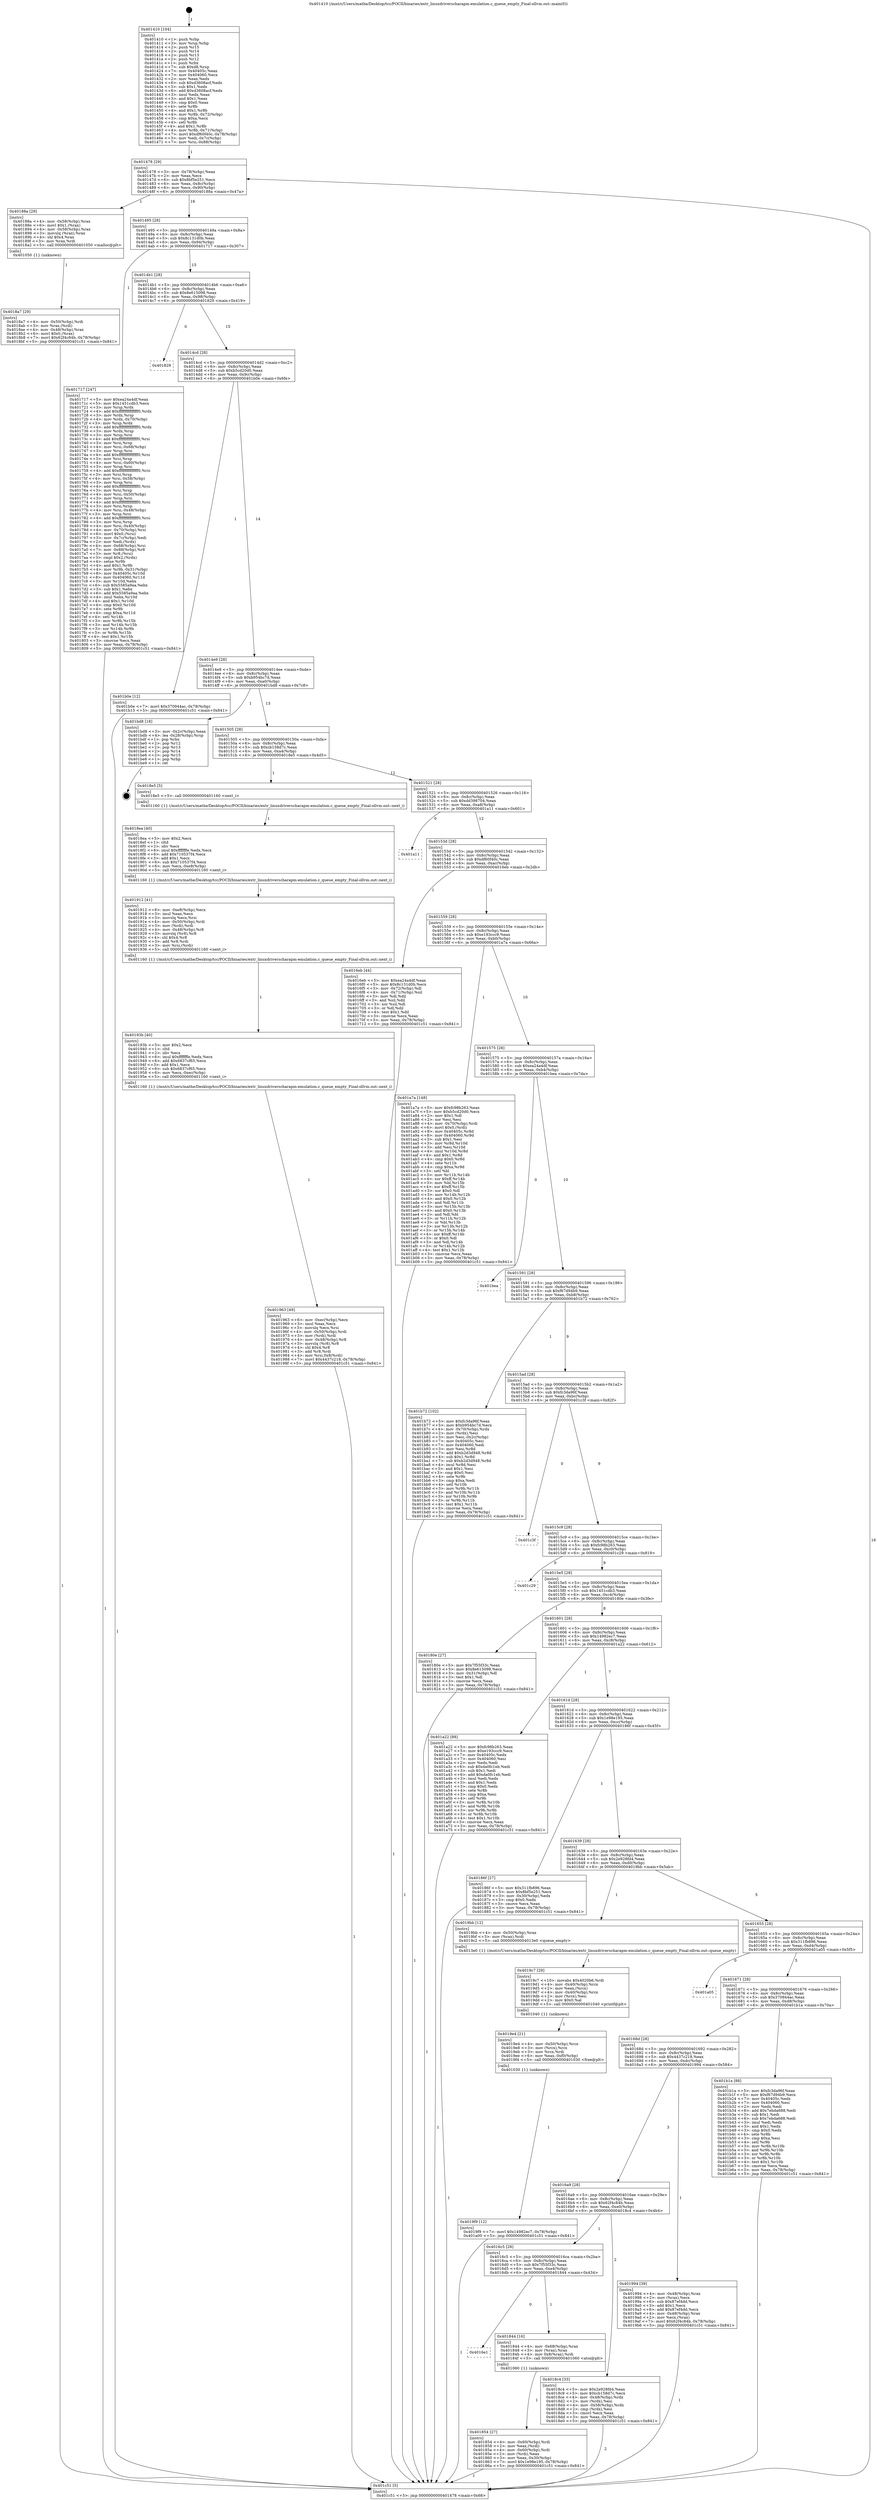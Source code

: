 digraph "0x401410" {
  label = "0x401410 (/mnt/c/Users/mathe/Desktop/tcc/POCII/binaries/extr_linuxdriverscharapm-emulation.c_queue_empty_Final-ollvm.out::main(0))"
  labelloc = "t"
  node[shape=record]

  Entry [label="",width=0.3,height=0.3,shape=circle,fillcolor=black,style=filled]
  "0x401478" [label="{
     0x401478 [29]\l
     | [instrs]\l
     &nbsp;&nbsp;0x401478 \<+3\>: mov -0x78(%rbp),%eax\l
     &nbsp;&nbsp;0x40147b \<+2\>: mov %eax,%ecx\l
     &nbsp;&nbsp;0x40147d \<+6\>: sub $0x8bf5e251,%ecx\l
     &nbsp;&nbsp;0x401483 \<+6\>: mov %eax,-0x8c(%rbp)\l
     &nbsp;&nbsp;0x401489 \<+6\>: mov %ecx,-0x90(%rbp)\l
     &nbsp;&nbsp;0x40148f \<+6\>: je 000000000040188a \<main+0x47a\>\l
  }"]
  "0x40188a" [label="{
     0x40188a [29]\l
     | [instrs]\l
     &nbsp;&nbsp;0x40188a \<+4\>: mov -0x58(%rbp),%rax\l
     &nbsp;&nbsp;0x40188e \<+6\>: movl $0x1,(%rax)\l
     &nbsp;&nbsp;0x401894 \<+4\>: mov -0x58(%rbp),%rax\l
     &nbsp;&nbsp;0x401898 \<+3\>: movslq (%rax),%rax\l
     &nbsp;&nbsp;0x40189b \<+4\>: shl $0x4,%rax\l
     &nbsp;&nbsp;0x40189f \<+3\>: mov %rax,%rdi\l
     &nbsp;&nbsp;0x4018a2 \<+5\>: call 0000000000401050 \<malloc@plt\>\l
     | [calls]\l
     &nbsp;&nbsp;0x401050 \{1\} (unknown)\l
  }"]
  "0x401495" [label="{
     0x401495 [28]\l
     | [instrs]\l
     &nbsp;&nbsp;0x401495 \<+5\>: jmp 000000000040149a \<main+0x8a\>\l
     &nbsp;&nbsp;0x40149a \<+6\>: mov -0x8c(%rbp),%eax\l
     &nbsp;&nbsp;0x4014a0 \<+5\>: sub $0x8c131d0b,%eax\l
     &nbsp;&nbsp;0x4014a5 \<+6\>: mov %eax,-0x94(%rbp)\l
     &nbsp;&nbsp;0x4014ab \<+6\>: je 0000000000401717 \<main+0x307\>\l
  }"]
  Exit [label="",width=0.3,height=0.3,shape=circle,fillcolor=black,style=filled,peripheries=2]
  "0x401717" [label="{
     0x401717 [247]\l
     | [instrs]\l
     &nbsp;&nbsp;0x401717 \<+5\>: mov $0xea24a4df,%eax\l
     &nbsp;&nbsp;0x40171c \<+5\>: mov $0x1451cdb3,%ecx\l
     &nbsp;&nbsp;0x401721 \<+3\>: mov %rsp,%rdx\l
     &nbsp;&nbsp;0x401724 \<+4\>: add $0xfffffffffffffff0,%rdx\l
     &nbsp;&nbsp;0x401728 \<+3\>: mov %rdx,%rsp\l
     &nbsp;&nbsp;0x40172b \<+4\>: mov %rdx,-0x70(%rbp)\l
     &nbsp;&nbsp;0x40172f \<+3\>: mov %rsp,%rdx\l
     &nbsp;&nbsp;0x401732 \<+4\>: add $0xfffffffffffffff0,%rdx\l
     &nbsp;&nbsp;0x401736 \<+3\>: mov %rdx,%rsp\l
     &nbsp;&nbsp;0x401739 \<+3\>: mov %rsp,%rsi\l
     &nbsp;&nbsp;0x40173c \<+4\>: add $0xfffffffffffffff0,%rsi\l
     &nbsp;&nbsp;0x401740 \<+3\>: mov %rsi,%rsp\l
     &nbsp;&nbsp;0x401743 \<+4\>: mov %rsi,-0x68(%rbp)\l
     &nbsp;&nbsp;0x401747 \<+3\>: mov %rsp,%rsi\l
     &nbsp;&nbsp;0x40174a \<+4\>: add $0xfffffffffffffff0,%rsi\l
     &nbsp;&nbsp;0x40174e \<+3\>: mov %rsi,%rsp\l
     &nbsp;&nbsp;0x401751 \<+4\>: mov %rsi,-0x60(%rbp)\l
     &nbsp;&nbsp;0x401755 \<+3\>: mov %rsp,%rsi\l
     &nbsp;&nbsp;0x401758 \<+4\>: add $0xfffffffffffffff0,%rsi\l
     &nbsp;&nbsp;0x40175c \<+3\>: mov %rsi,%rsp\l
     &nbsp;&nbsp;0x40175f \<+4\>: mov %rsi,-0x58(%rbp)\l
     &nbsp;&nbsp;0x401763 \<+3\>: mov %rsp,%rsi\l
     &nbsp;&nbsp;0x401766 \<+4\>: add $0xfffffffffffffff0,%rsi\l
     &nbsp;&nbsp;0x40176a \<+3\>: mov %rsi,%rsp\l
     &nbsp;&nbsp;0x40176d \<+4\>: mov %rsi,-0x50(%rbp)\l
     &nbsp;&nbsp;0x401771 \<+3\>: mov %rsp,%rsi\l
     &nbsp;&nbsp;0x401774 \<+4\>: add $0xfffffffffffffff0,%rsi\l
     &nbsp;&nbsp;0x401778 \<+3\>: mov %rsi,%rsp\l
     &nbsp;&nbsp;0x40177b \<+4\>: mov %rsi,-0x48(%rbp)\l
     &nbsp;&nbsp;0x40177f \<+3\>: mov %rsp,%rsi\l
     &nbsp;&nbsp;0x401782 \<+4\>: add $0xfffffffffffffff0,%rsi\l
     &nbsp;&nbsp;0x401786 \<+3\>: mov %rsi,%rsp\l
     &nbsp;&nbsp;0x401789 \<+4\>: mov %rsi,-0x40(%rbp)\l
     &nbsp;&nbsp;0x40178d \<+4\>: mov -0x70(%rbp),%rsi\l
     &nbsp;&nbsp;0x401791 \<+6\>: movl $0x0,(%rsi)\l
     &nbsp;&nbsp;0x401797 \<+3\>: mov -0x7c(%rbp),%edi\l
     &nbsp;&nbsp;0x40179a \<+2\>: mov %edi,(%rdx)\l
     &nbsp;&nbsp;0x40179c \<+4\>: mov -0x68(%rbp),%rsi\l
     &nbsp;&nbsp;0x4017a0 \<+7\>: mov -0x88(%rbp),%r8\l
     &nbsp;&nbsp;0x4017a7 \<+3\>: mov %r8,(%rsi)\l
     &nbsp;&nbsp;0x4017aa \<+3\>: cmpl $0x2,(%rdx)\l
     &nbsp;&nbsp;0x4017ad \<+4\>: setne %r9b\l
     &nbsp;&nbsp;0x4017b1 \<+4\>: and $0x1,%r9b\l
     &nbsp;&nbsp;0x4017b5 \<+4\>: mov %r9b,-0x31(%rbp)\l
     &nbsp;&nbsp;0x4017b9 \<+8\>: mov 0x40405c,%r10d\l
     &nbsp;&nbsp;0x4017c1 \<+8\>: mov 0x404060,%r11d\l
     &nbsp;&nbsp;0x4017c9 \<+3\>: mov %r10d,%ebx\l
     &nbsp;&nbsp;0x4017cc \<+6\>: sub $0x5585a9aa,%ebx\l
     &nbsp;&nbsp;0x4017d2 \<+3\>: sub $0x1,%ebx\l
     &nbsp;&nbsp;0x4017d5 \<+6\>: add $0x5585a9aa,%ebx\l
     &nbsp;&nbsp;0x4017db \<+4\>: imul %ebx,%r10d\l
     &nbsp;&nbsp;0x4017df \<+4\>: and $0x1,%r10d\l
     &nbsp;&nbsp;0x4017e3 \<+4\>: cmp $0x0,%r10d\l
     &nbsp;&nbsp;0x4017e7 \<+4\>: sete %r9b\l
     &nbsp;&nbsp;0x4017eb \<+4\>: cmp $0xa,%r11d\l
     &nbsp;&nbsp;0x4017ef \<+4\>: setl %r14b\l
     &nbsp;&nbsp;0x4017f3 \<+3\>: mov %r9b,%r15b\l
     &nbsp;&nbsp;0x4017f6 \<+3\>: and %r14b,%r15b\l
     &nbsp;&nbsp;0x4017f9 \<+3\>: xor %r14b,%r9b\l
     &nbsp;&nbsp;0x4017fc \<+3\>: or %r9b,%r15b\l
     &nbsp;&nbsp;0x4017ff \<+4\>: test $0x1,%r15b\l
     &nbsp;&nbsp;0x401803 \<+3\>: cmovne %ecx,%eax\l
     &nbsp;&nbsp;0x401806 \<+3\>: mov %eax,-0x78(%rbp)\l
     &nbsp;&nbsp;0x401809 \<+5\>: jmp 0000000000401c51 \<main+0x841\>\l
  }"]
  "0x4014b1" [label="{
     0x4014b1 [28]\l
     | [instrs]\l
     &nbsp;&nbsp;0x4014b1 \<+5\>: jmp 00000000004014b6 \<main+0xa6\>\l
     &nbsp;&nbsp;0x4014b6 \<+6\>: mov -0x8c(%rbp),%eax\l
     &nbsp;&nbsp;0x4014bc \<+5\>: sub $0x8e615098,%eax\l
     &nbsp;&nbsp;0x4014c1 \<+6\>: mov %eax,-0x98(%rbp)\l
     &nbsp;&nbsp;0x4014c7 \<+6\>: je 0000000000401829 \<main+0x419\>\l
  }"]
  "0x4019f9" [label="{
     0x4019f9 [12]\l
     | [instrs]\l
     &nbsp;&nbsp;0x4019f9 \<+7\>: movl $0x14982ec7,-0x78(%rbp)\l
     &nbsp;&nbsp;0x401a00 \<+5\>: jmp 0000000000401c51 \<main+0x841\>\l
  }"]
  "0x401829" [label="{
     0x401829\l
  }", style=dashed]
  "0x4014cd" [label="{
     0x4014cd [28]\l
     | [instrs]\l
     &nbsp;&nbsp;0x4014cd \<+5\>: jmp 00000000004014d2 \<main+0xc2\>\l
     &nbsp;&nbsp;0x4014d2 \<+6\>: mov -0x8c(%rbp),%eax\l
     &nbsp;&nbsp;0x4014d8 \<+5\>: sub $0xb5cd20d0,%eax\l
     &nbsp;&nbsp;0x4014dd \<+6\>: mov %eax,-0x9c(%rbp)\l
     &nbsp;&nbsp;0x4014e3 \<+6\>: je 0000000000401b0e \<main+0x6fe\>\l
  }"]
  "0x4019e4" [label="{
     0x4019e4 [21]\l
     | [instrs]\l
     &nbsp;&nbsp;0x4019e4 \<+4\>: mov -0x50(%rbp),%rcx\l
     &nbsp;&nbsp;0x4019e8 \<+3\>: mov (%rcx),%rcx\l
     &nbsp;&nbsp;0x4019eb \<+3\>: mov %rcx,%rdi\l
     &nbsp;&nbsp;0x4019ee \<+6\>: mov %eax,-0xf0(%rbp)\l
     &nbsp;&nbsp;0x4019f4 \<+5\>: call 0000000000401030 \<free@plt\>\l
     | [calls]\l
     &nbsp;&nbsp;0x401030 \{1\} (unknown)\l
  }"]
  "0x401b0e" [label="{
     0x401b0e [12]\l
     | [instrs]\l
     &nbsp;&nbsp;0x401b0e \<+7\>: movl $0x370944ac,-0x78(%rbp)\l
     &nbsp;&nbsp;0x401b15 \<+5\>: jmp 0000000000401c51 \<main+0x841\>\l
  }"]
  "0x4014e9" [label="{
     0x4014e9 [28]\l
     | [instrs]\l
     &nbsp;&nbsp;0x4014e9 \<+5\>: jmp 00000000004014ee \<main+0xde\>\l
     &nbsp;&nbsp;0x4014ee \<+6\>: mov -0x8c(%rbp),%eax\l
     &nbsp;&nbsp;0x4014f4 \<+5\>: sub $0xb954bc7d,%eax\l
     &nbsp;&nbsp;0x4014f9 \<+6\>: mov %eax,-0xa0(%rbp)\l
     &nbsp;&nbsp;0x4014ff \<+6\>: je 0000000000401bd8 \<main+0x7c8\>\l
  }"]
  "0x4019c7" [label="{
     0x4019c7 [29]\l
     | [instrs]\l
     &nbsp;&nbsp;0x4019c7 \<+10\>: movabs $0x4020b6,%rdi\l
     &nbsp;&nbsp;0x4019d1 \<+4\>: mov -0x40(%rbp),%rcx\l
     &nbsp;&nbsp;0x4019d5 \<+2\>: mov %eax,(%rcx)\l
     &nbsp;&nbsp;0x4019d7 \<+4\>: mov -0x40(%rbp),%rcx\l
     &nbsp;&nbsp;0x4019db \<+2\>: mov (%rcx),%esi\l
     &nbsp;&nbsp;0x4019dd \<+2\>: mov $0x0,%al\l
     &nbsp;&nbsp;0x4019df \<+5\>: call 0000000000401040 \<printf@plt\>\l
     | [calls]\l
     &nbsp;&nbsp;0x401040 \{1\} (unknown)\l
  }"]
  "0x401bd8" [label="{
     0x401bd8 [18]\l
     | [instrs]\l
     &nbsp;&nbsp;0x401bd8 \<+3\>: mov -0x2c(%rbp),%eax\l
     &nbsp;&nbsp;0x401bdb \<+4\>: lea -0x28(%rbp),%rsp\l
     &nbsp;&nbsp;0x401bdf \<+1\>: pop %rbx\l
     &nbsp;&nbsp;0x401be0 \<+2\>: pop %r12\l
     &nbsp;&nbsp;0x401be2 \<+2\>: pop %r13\l
     &nbsp;&nbsp;0x401be4 \<+2\>: pop %r14\l
     &nbsp;&nbsp;0x401be6 \<+2\>: pop %r15\l
     &nbsp;&nbsp;0x401be8 \<+1\>: pop %rbp\l
     &nbsp;&nbsp;0x401be9 \<+1\>: ret\l
  }"]
  "0x401505" [label="{
     0x401505 [28]\l
     | [instrs]\l
     &nbsp;&nbsp;0x401505 \<+5\>: jmp 000000000040150a \<main+0xfa\>\l
     &nbsp;&nbsp;0x40150a \<+6\>: mov -0x8c(%rbp),%eax\l
     &nbsp;&nbsp;0x401510 \<+5\>: sub $0xcb158d7c,%eax\l
     &nbsp;&nbsp;0x401515 \<+6\>: mov %eax,-0xa4(%rbp)\l
     &nbsp;&nbsp;0x40151b \<+6\>: je 00000000004018e5 \<main+0x4d5\>\l
  }"]
  "0x401963" [label="{
     0x401963 [49]\l
     | [instrs]\l
     &nbsp;&nbsp;0x401963 \<+6\>: mov -0xec(%rbp),%ecx\l
     &nbsp;&nbsp;0x401969 \<+3\>: imul %eax,%ecx\l
     &nbsp;&nbsp;0x40196c \<+3\>: movslq %ecx,%rsi\l
     &nbsp;&nbsp;0x40196f \<+4\>: mov -0x50(%rbp),%rdi\l
     &nbsp;&nbsp;0x401973 \<+3\>: mov (%rdi),%rdi\l
     &nbsp;&nbsp;0x401976 \<+4\>: mov -0x48(%rbp),%r8\l
     &nbsp;&nbsp;0x40197a \<+3\>: movslq (%r8),%r8\l
     &nbsp;&nbsp;0x40197d \<+4\>: shl $0x4,%r8\l
     &nbsp;&nbsp;0x401981 \<+3\>: add %r8,%rdi\l
     &nbsp;&nbsp;0x401984 \<+4\>: mov %rsi,0x8(%rdi)\l
     &nbsp;&nbsp;0x401988 \<+7\>: movl $0x4437c218,-0x78(%rbp)\l
     &nbsp;&nbsp;0x40198f \<+5\>: jmp 0000000000401c51 \<main+0x841\>\l
  }"]
  "0x4018e5" [label="{
     0x4018e5 [5]\l
     | [instrs]\l
     &nbsp;&nbsp;0x4018e5 \<+5\>: call 0000000000401160 \<next_i\>\l
     | [calls]\l
     &nbsp;&nbsp;0x401160 \{1\} (/mnt/c/Users/mathe/Desktop/tcc/POCII/binaries/extr_linuxdriverscharapm-emulation.c_queue_empty_Final-ollvm.out::next_i)\l
  }"]
  "0x401521" [label="{
     0x401521 [28]\l
     | [instrs]\l
     &nbsp;&nbsp;0x401521 \<+5\>: jmp 0000000000401526 \<main+0x116\>\l
     &nbsp;&nbsp;0x401526 \<+6\>: mov -0x8c(%rbp),%eax\l
     &nbsp;&nbsp;0x40152c \<+5\>: sub $0xdd398704,%eax\l
     &nbsp;&nbsp;0x401531 \<+6\>: mov %eax,-0xa8(%rbp)\l
     &nbsp;&nbsp;0x401537 \<+6\>: je 0000000000401a11 \<main+0x601\>\l
  }"]
  "0x40193b" [label="{
     0x40193b [40]\l
     | [instrs]\l
     &nbsp;&nbsp;0x40193b \<+5\>: mov $0x2,%ecx\l
     &nbsp;&nbsp;0x401940 \<+1\>: cltd\l
     &nbsp;&nbsp;0x401941 \<+2\>: idiv %ecx\l
     &nbsp;&nbsp;0x401943 \<+6\>: imul $0xfffffffe,%edx,%ecx\l
     &nbsp;&nbsp;0x401949 \<+6\>: add $0x6837cf65,%ecx\l
     &nbsp;&nbsp;0x40194f \<+3\>: add $0x1,%ecx\l
     &nbsp;&nbsp;0x401952 \<+6\>: sub $0x6837cf65,%ecx\l
     &nbsp;&nbsp;0x401958 \<+6\>: mov %ecx,-0xec(%rbp)\l
     &nbsp;&nbsp;0x40195e \<+5\>: call 0000000000401160 \<next_i\>\l
     | [calls]\l
     &nbsp;&nbsp;0x401160 \{1\} (/mnt/c/Users/mathe/Desktop/tcc/POCII/binaries/extr_linuxdriverscharapm-emulation.c_queue_empty_Final-ollvm.out::next_i)\l
  }"]
  "0x401a11" [label="{
     0x401a11\l
  }", style=dashed]
  "0x40153d" [label="{
     0x40153d [28]\l
     | [instrs]\l
     &nbsp;&nbsp;0x40153d \<+5\>: jmp 0000000000401542 \<main+0x132\>\l
     &nbsp;&nbsp;0x401542 \<+6\>: mov -0x8c(%rbp),%eax\l
     &nbsp;&nbsp;0x401548 \<+5\>: sub $0xdf60f40c,%eax\l
     &nbsp;&nbsp;0x40154d \<+6\>: mov %eax,-0xac(%rbp)\l
     &nbsp;&nbsp;0x401553 \<+6\>: je 00000000004016eb \<main+0x2db\>\l
  }"]
  "0x401912" [label="{
     0x401912 [41]\l
     | [instrs]\l
     &nbsp;&nbsp;0x401912 \<+6\>: mov -0xe8(%rbp),%ecx\l
     &nbsp;&nbsp;0x401918 \<+3\>: imul %eax,%ecx\l
     &nbsp;&nbsp;0x40191b \<+3\>: movslq %ecx,%rsi\l
     &nbsp;&nbsp;0x40191e \<+4\>: mov -0x50(%rbp),%rdi\l
     &nbsp;&nbsp;0x401922 \<+3\>: mov (%rdi),%rdi\l
     &nbsp;&nbsp;0x401925 \<+4\>: mov -0x48(%rbp),%r8\l
     &nbsp;&nbsp;0x401929 \<+3\>: movslq (%r8),%r8\l
     &nbsp;&nbsp;0x40192c \<+4\>: shl $0x4,%r8\l
     &nbsp;&nbsp;0x401930 \<+3\>: add %r8,%rdi\l
     &nbsp;&nbsp;0x401933 \<+3\>: mov %rsi,(%rdi)\l
     &nbsp;&nbsp;0x401936 \<+5\>: call 0000000000401160 \<next_i\>\l
     | [calls]\l
     &nbsp;&nbsp;0x401160 \{1\} (/mnt/c/Users/mathe/Desktop/tcc/POCII/binaries/extr_linuxdriverscharapm-emulation.c_queue_empty_Final-ollvm.out::next_i)\l
  }"]
  "0x4016eb" [label="{
     0x4016eb [44]\l
     | [instrs]\l
     &nbsp;&nbsp;0x4016eb \<+5\>: mov $0xea24a4df,%eax\l
     &nbsp;&nbsp;0x4016f0 \<+5\>: mov $0x8c131d0b,%ecx\l
     &nbsp;&nbsp;0x4016f5 \<+3\>: mov -0x72(%rbp),%dl\l
     &nbsp;&nbsp;0x4016f8 \<+4\>: mov -0x71(%rbp),%sil\l
     &nbsp;&nbsp;0x4016fc \<+3\>: mov %dl,%dil\l
     &nbsp;&nbsp;0x4016ff \<+3\>: and %sil,%dil\l
     &nbsp;&nbsp;0x401702 \<+3\>: xor %sil,%dl\l
     &nbsp;&nbsp;0x401705 \<+3\>: or %dl,%dil\l
     &nbsp;&nbsp;0x401708 \<+4\>: test $0x1,%dil\l
     &nbsp;&nbsp;0x40170c \<+3\>: cmovne %ecx,%eax\l
     &nbsp;&nbsp;0x40170f \<+3\>: mov %eax,-0x78(%rbp)\l
     &nbsp;&nbsp;0x401712 \<+5\>: jmp 0000000000401c51 \<main+0x841\>\l
  }"]
  "0x401559" [label="{
     0x401559 [28]\l
     | [instrs]\l
     &nbsp;&nbsp;0x401559 \<+5\>: jmp 000000000040155e \<main+0x14e\>\l
     &nbsp;&nbsp;0x40155e \<+6\>: mov -0x8c(%rbp),%eax\l
     &nbsp;&nbsp;0x401564 \<+5\>: sub $0xe193ccc9,%eax\l
     &nbsp;&nbsp;0x401569 \<+6\>: mov %eax,-0xb0(%rbp)\l
     &nbsp;&nbsp;0x40156f \<+6\>: je 0000000000401a7a \<main+0x66a\>\l
  }"]
  "0x401c51" [label="{
     0x401c51 [5]\l
     | [instrs]\l
     &nbsp;&nbsp;0x401c51 \<+5\>: jmp 0000000000401478 \<main+0x68\>\l
  }"]
  "0x401410" [label="{
     0x401410 [104]\l
     | [instrs]\l
     &nbsp;&nbsp;0x401410 \<+1\>: push %rbp\l
     &nbsp;&nbsp;0x401411 \<+3\>: mov %rsp,%rbp\l
     &nbsp;&nbsp;0x401414 \<+2\>: push %r15\l
     &nbsp;&nbsp;0x401416 \<+2\>: push %r14\l
     &nbsp;&nbsp;0x401418 \<+2\>: push %r13\l
     &nbsp;&nbsp;0x40141a \<+2\>: push %r12\l
     &nbsp;&nbsp;0x40141c \<+1\>: push %rbx\l
     &nbsp;&nbsp;0x40141d \<+7\>: sub $0xd8,%rsp\l
     &nbsp;&nbsp;0x401424 \<+7\>: mov 0x40405c,%eax\l
     &nbsp;&nbsp;0x40142b \<+7\>: mov 0x404060,%ecx\l
     &nbsp;&nbsp;0x401432 \<+2\>: mov %eax,%edx\l
     &nbsp;&nbsp;0x401434 \<+6\>: sub $0xd3608acf,%edx\l
     &nbsp;&nbsp;0x40143a \<+3\>: sub $0x1,%edx\l
     &nbsp;&nbsp;0x40143d \<+6\>: add $0xd3608acf,%edx\l
     &nbsp;&nbsp;0x401443 \<+3\>: imul %edx,%eax\l
     &nbsp;&nbsp;0x401446 \<+3\>: and $0x1,%eax\l
     &nbsp;&nbsp;0x401449 \<+3\>: cmp $0x0,%eax\l
     &nbsp;&nbsp;0x40144c \<+4\>: sete %r8b\l
     &nbsp;&nbsp;0x401450 \<+4\>: and $0x1,%r8b\l
     &nbsp;&nbsp;0x401454 \<+4\>: mov %r8b,-0x72(%rbp)\l
     &nbsp;&nbsp;0x401458 \<+3\>: cmp $0xa,%ecx\l
     &nbsp;&nbsp;0x40145b \<+4\>: setl %r8b\l
     &nbsp;&nbsp;0x40145f \<+4\>: and $0x1,%r8b\l
     &nbsp;&nbsp;0x401463 \<+4\>: mov %r8b,-0x71(%rbp)\l
     &nbsp;&nbsp;0x401467 \<+7\>: movl $0xdf60f40c,-0x78(%rbp)\l
     &nbsp;&nbsp;0x40146e \<+3\>: mov %edi,-0x7c(%rbp)\l
     &nbsp;&nbsp;0x401471 \<+7\>: mov %rsi,-0x88(%rbp)\l
  }"]
  "0x4018ea" [label="{
     0x4018ea [40]\l
     | [instrs]\l
     &nbsp;&nbsp;0x4018ea \<+5\>: mov $0x2,%ecx\l
     &nbsp;&nbsp;0x4018ef \<+1\>: cltd\l
     &nbsp;&nbsp;0x4018f0 \<+2\>: idiv %ecx\l
     &nbsp;&nbsp;0x4018f2 \<+6\>: imul $0xfffffffe,%edx,%ecx\l
     &nbsp;&nbsp;0x4018f8 \<+6\>: add $0x710537f4,%ecx\l
     &nbsp;&nbsp;0x4018fe \<+3\>: add $0x1,%ecx\l
     &nbsp;&nbsp;0x401901 \<+6\>: sub $0x710537f4,%ecx\l
     &nbsp;&nbsp;0x401907 \<+6\>: mov %ecx,-0xe8(%rbp)\l
     &nbsp;&nbsp;0x40190d \<+5\>: call 0000000000401160 \<next_i\>\l
     | [calls]\l
     &nbsp;&nbsp;0x401160 \{1\} (/mnt/c/Users/mathe/Desktop/tcc/POCII/binaries/extr_linuxdriverscharapm-emulation.c_queue_empty_Final-ollvm.out::next_i)\l
  }"]
  "0x4018a7" [label="{
     0x4018a7 [29]\l
     | [instrs]\l
     &nbsp;&nbsp;0x4018a7 \<+4\>: mov -0x50(%rbp),%rdi\l
     &nbsp;&nbsp;0x4018ab \<+3\>: mov %rax,(%rdi)\l
     &nbsp;&nbsp;0x4018ae \<+4\>: mov -0x48(%rbp),%rax\l
     &nbsp;&nbsp;0x4018b2 \<+6\>: movl $0x0,(%rax)\l
     &nbsp;&nbsp;0x4018b8 \<+7\>: movl $0x62f4c84b,-0x78(%rbp)\l
     &nbsp;&nbsp;0x4018bf \<+5\>: jmp 0000000000401c51 \<main+0x841\>\l
  }"]
  "0x401a7a" [label="{
     0x401a7a [148]\l
     | [instrs]\l
     &nbsp;&nbsp;0x401a7a \<+5\>: mov $0xfc98b263,%eax\l
     &nbsp;&nbsp;0x401a7f \<+5\>: mov $0xb5cd20d0,%ecx\l
     &nbsp;&nbsp;0x401a84 \<+2\>: mov $0x1,%dl\l
     &nbsp;&nbsp;0x401a86 \<+2\>: xor %esi,%esi\l
     &nbsp;&nbsp;0x401a88 \<+4\>: mov -0x70(%rbp),%rdi\l
     &nbsp;&nbsp;0x401a8c \<+6\>: movl $0x0,(%rdi)\l
     &nbsp;&nbsp;0x401a92 \<+8\>: mov 0x40405c,%r8d\l
     &nbsp;&nbsp;0x401a9a \<+8\>: mov 0x404060,%r9d\l
     &nbsp;&nbsp;0x401aa2 \<+3\>: sub $0x1,%esi\l
     &nbsp;&nbsp;0x401aa5 \<+3\>: mov %r8d,%r10d\l
     &nbsp;&nbsp;0x401aa8 \<+3\>: add %esi,%r10d\l
     &nbsp;&nbsp;0x401aab \<+4\>: imul %r10d,%r8d\l
     &nbsp;&nbsp;0x401aaf \<+4\>: and $0x1,%r8d\l
     &nbsp;&nbsp;0x401ab3 \<+4\>: cmp $0x0,%r8d\l
     &nbsp;&nbsp;0x401ab7 \<+4\>: sete %r11b\l
     &nbsp;&nbsp;0x401abb \<+4\>: cmp $0xa,%r9d\l
     &nbsp;&nbsp;0x401abf \<+3\>: setl %bl\l
     &nbsp;&nbsp;0x401ac2 \<+3\>: mov %r11b,%r14b\l
     &nbsp;&nbsp;0x401ac5 \<+4\>: xor $0xff,%r14b\l
     &nbsp;&nbsp;0x401ac9 \<+3\>: mov %bl,%r15b\l
     &nbsp;&nbsp;0x401acc \<+4\>: xor $0xff,%r15b\l
     &nbsp;&nbsp;0x401ad0 \<+3\>: xor $0x0,%dl\l
     &nbsp;&nbsp;0x401ad3 \<+3\>: mov %r14b,%r12b\l
     &nbsp;&nbsp;0x401ad6 \<+4\>: and $0x0,%r12b\l
     &nbsp;&nbsp;0x401ada \<+3\>: and %dl,%r11b\l
     &nbsp;&nbsp;0x401add \<+3\>: mov %r15b,%r13b\l
     &nbsp;&nbsp;0x401ae0 \<+4\>: and $0x0,%r13b\l
     &nbsp;&nbsp;0x401ae4 \<+2\>: and %dl,%bl\l
     &nbsp;&nbsp;0x401ae6 \<+3\>: or %r11b,%r12b\l
     &nbsp;&nbsp;0x401ae9 \<+3\>: or %bl,%r13b\l
     &nbsp;&nbsp;0x401aec \<+3\>: xor %r13b,%r12b\l
     &nbsp;&nbsp;0x401aef \<+3\>: or %r15b,%r14b\l
     &nbsp;&nbsp;0x401af2 \<+4\>: xor $0xff,%r14b\l
     &nbsp;&nbsp;0x401af6 \<+3\>: or $0x0,%dl\l
     &nbsp;&nbsp;0x401af9 \<+3\>: and %dl,%r14b\l
     &nbsp;&nbsp;0x401afc \<+3\>: or %r14b,%r12b\l
     &nbsp;&nbsp;0x401aff \<+4\>: test $0x1,%r12b\l
     &nbsp;&nbsp;0x401b03 \<+3\>: cmovne %ecx,%eax\l
     &nbsp;&nbsp;0x401b06 \<+3\>: mov %eax,-0x78(%rbp)\l
     &nbsp;&nbsp;0x401b09 \<+5\>: jmp 0000000000401c51 \<main+0x841\>\l
  }"]
  "0x401575" [label="{
     0x401575 [28]\l
     | [instrs]\l
     &nbsp;&nbsp;0x401575 \<+5\>: jmp 000000000040157a \<main+0x16a\>\l
     &nbsp;&nbsp;0x40157a \<+6\>: mov -0x8c(%rbp),%eax\l
     &nbsp;&nbsp;0x401580 \<+5\>: sub $0xea24a4df,%eax\l
     &nbsp;&nbsp;0x401585 \<+6\>: mov %eax,-0xb4(%rbp)\l
     &nbsp;&nbsp;0x40158b \<+6\>: je 0000000000401bea \<main+0x7da\>\l
  }"]
  "0x401854" [label="{
     0x401854 [27]\l
     | [instrs]\l
     &nbsp;&nbsp;0x401854 \<+4\>: mov -0x60(%rbp),%rdi\l
     &nbsp;&nbsp;0x401858 \<+2\>: mov %eax,(%rdi)\l
     &nbsp;&nbsp;0x40185a \<+4\>: mov -0x60(%rbp),%rdi\l
     &nbsp;&nbsp;0x40185e \<+2\>: mov (%rdi),%eax\l
     &nbsp;&nbsp;0x401860 \<+3\>: mov %eax,-0x30(%rbp)\l
     &nbsp;&nbsp;0x401863 \<+7\>: movl $0x1e98e195,-0x78(%rbp)\l
     &nbsp;&nbsp;0x40186a \<+5\>: jmp 0000000000401c51 \<main+0x841\>\l
  }"]
  "0x401bea" [label="{
     0x401bea\l
  }", style=dashed]
  "0x401591" [label="{
     0x401591 [28]\l
     | [instrs]\l
     &nbsp;&nbsp;0x401591 \<+5\>: jmp 0000000000401596 \<main+0x186\>\l
     &nbsp;&nbsp;0x401596 \<+6\>: mov -0x8c(%rbp),%eax\l
     &nbsp;&nbsp;0x40159c \<+5\>: sub $0xf67d94b9,%eax\l
     &nbsp;&nbsp;0x4015a1 \<+6\>: mov %eax,-0xb8(%rbp)\l
     &nbsp;&nbsp;0x4015a7 \<+6\>: je 0000000000401b72 \<main+0x762\>\l
  }"]
  "0x4016e1" [label="{
     0x4016e1\l
  }", style=dashed]
  "0x401b72" [label="{
     0x401b72 [102]\l
     | [instrs]\l
     &nbsp;&nbsp;0x401b72 \<+5\>: mov $0xfc3da96f,%eax\l
     &nbsp;&nbsp;0x401b77 \<+5\>: mov $0xb954bc7d,%ecx\l
     &nbsp;&nbsp;0x401b7c \<+4\>: mov -0x70(%rbp),%rdx\l
     &nbsp;&nbsp;0x401b80 \<+2\>: mov (%rdx),%esi\l
     &nbsp;&nbsp;0x401b82 \<+3\>: mov %esi,-0x2c(%rbp)\l
     &nbsp;&nbsp;0x401b85 \<+7\>: mov 0x40405c,%esi\l
     &nbsp;&nbsp;0x401b8c \<+7\>: mov 0x404060,%edi\l
     &nbsp;&nbsp;0x401b93 \<+3\>: mov %esi,%r8d\l
     &nbsp;&nbsp;0x401b96 \<+7\>: add $0xb2d3d948,%r8d\l
     &nbsp;&nbsp;0x401b9d \<+4\>: sub $0x1,%r8d\l
     &nbsp;&nbsp;0x401ba1 \<+7\>: sub $0xb2d3d948,%r8d\l
     &nbsp;&nbsp;0x401ba8 \<+4\>: imul %r8d,%esi\l
     &nbsp;&nbsp;0x401bac \<+3\>: and $0x1,%esi\l
     &nbsp;&nbsp;0x401baf \<+3\>: cmp $0x0,%esi\l
     &nbsp;&nbsp;0x401bb2 \<+4\>: sete %r9b\l
     &nbsp;&nbsp;0x401bb6 \<+3\>: cmp $0xa,%edi\l
     &nbsp;&nbsp;0x401bb9 \<+4\>: setl %r10b\l
     &nbsp;&nbsp;0x401bbd \<+3\>: mov %r9b,%r11b\l
     &nbsp;&nbsp;0x401bc0 \<+3\>: and %r10b,%r11b\l
     &nbsp;&nbsp;0x401bc3 \<+3\>: xor %r10b,%r9b\l
     &nbsp;&nbsp;0x401bc6 \<+3\>: or %r9b,%r11b\l
     &nbsp;&nbsp;0x401bc9 \<+4\>: test $0x1,%r11b\l
     &nbsp;&nbsp;0x401bcd \<+3\>: cmovne %ecx,%eax\l
     &nbsp;&nbsp;0x401bd0 \<+3\>: mov %eax,-0x78(%rbp)\l
     &nbsp;&nbsp;0x401bd3 \<+5\>: jmp 0000000000401c51 \<main+0x841\>\l
  }"]
  "0x4015ad" [label="{
     0x4015ad [28]\l
     | [instrs]\l
     &nbsp;&nbsp;0x4015ad \<+5\>: jmp 00000000004015b2 \<main+0x1a2\>\l
     &nbsp;&nbsp;0x4015b2 \<+6\>: mov -0x8c(%rbp),%eax\l
     &nbsp;&nbsp;0x4015b8 \<+5\>: sub $0xfc3da96f,%eax\l
     &nbsp;&nbsp;0x4015bd \<+6\>: mov %eax,-0xbc(%rbp)\l
     &nbsp;&nbsp;0x4015c3 \<+6\>: je 0000000000401c3f \<main+0x82f\>\l
  }"]
  "0x401844" [label="{
     0x401844 [16]\l
     | [instrs]\l
     &nbsp;&nbsp;0x401844 \<+4\>: mov -0x68(%rbp),%rax\l
     &nbsp;&nbsp;0x401848 \<+3\>: mov (%rax),%rax\l
     &nbsp;&nbsp;0x40184b \<+4\>: mov 0x8(%rax),%rdi\l
     &nbsp;&nbsp;0x40184f \<+5\>: call 0000000000401060 \<atoi@plt\>\l
     | [calls]\l
     &nbsp;&nbsp;0x401060 \{1\} (unknown)\l
  }"]
  "0x401c3f" [label="{
     0x401c3f\l
  }", style=dashed]
  "0x4015c9" [label="{
     0x4015c9 [28]\l
     | [instrs]\l
     &nbsp;&nbsp;0x4015c9 \<+5\>: jmp 00000000004015ce \<main+0x1be\>\l
     &nbsp;&nbsp;0x4015ce \<+6\>: mov -0x8c(%rbp),%eax\l
     &nbsp;&nbsp;0x4015d4 \<+5\>: sub $0xfc98b263,%eax\l
     &nbsp;&nbsp;0x4015d9 \<+6\>: mov %eax,-0xc0(%rbp)\l
     &nbsp;&nbsp;0x4015df \<+6\>: je 0000000000401c29 \<main+0x819\>\l
  }"]
  "0x4016c5" [label="{
     0x4016c5 [28]\l
     | [instrs]\l
     &nbsp;&nbsp;0x4016c5 \<+5\>: jmp 00000000004016ca \<main+0x2ba\>\l
     &nbsp;&nbsp;0x4016ca \<+6\>: mov -0x8c(%rbp),%eax\l
     &nbsp;&nbsp;0x4016d0 \<+5\>: sub $0x7f55f33c,%eax\l
     &nbsp;&nbsp;0x4016d5 \<+6\>: mov %eax,-0xe4(%rbp)\l
     &nbsp;&nbsp;0x4016db \<+6\>: je 0000000000401844 \<main+0x434\>\l
  }"]
  "0x401c29" [label="{
     0x401c29\l
  }", style=dashed]
  "0x4015e5" [label="{
     0x4015e5 [28]\l
     | [instrs]\l
     &nbsp;&nbsp;0x4015e5 \<+5\>: jmp 00000000004015ea \<main+0x1da\>\l
     &nbsp;&nbsp;0x4015ea \<+6\>: mov -0x8c(%rbp),%eax\l
     &nbsp;&nbsp;0x4015f0 \<+5\>: sub $0x1451cdb3,%eax\l
     &nbsp;&nbsp;0x4015f5 \<+6\>: mov %eax,-0xc4(%rbp)\l
     &nbsp;&nbsp;0x4015fb \<+6\>: je 000000000040180e \<main+0x3fe\>\l
  }"]
  "0x4018c4" [label="{
     0x4018c4 [33]\l
     | [instrs]\l
     &nbsp;&nbsp;0x4018c4 \<+5\>: mov $0x2e928fd4,%eax\l
     &nbsp;&nbsp;0x4018c9 \<+5\>: mov $0xcb158d7c,%ecx\l
     &nbsp;&nbsp;0x4018ce \<+4\>: mov -0x48(%rbp),%rdx\l
     &nbsp;&nbsp;0x4018d2 \<+2\>: mov (%rdx),%esi\l
     &nbsp;&nbsp;0x4018d4 \<+4\>: mov -0x58(%rbp),%rdx\l
     &nbsp;&nbsp;0x4018d8 \<+2\>: cmp (%rdx),%esi\l
     &nbsp;&nbsp;0x4018da \<+3\>: cmovl %ecx,%eax\l
     &nbsp;&nbsp;0x4018dd \<+3\>: mov %eax,-0x78(%rbp)\l
     &nbsp;&nbsp;0x4018e0 \<+5\>: jmp 0000000000401c51 \<main+0x841\>\l
  }"]
  "0x40180e" [label="{
     0x40180e [27]\l
     | [instrs]\l
     &nbsp;&nbsp;0x40180e \<+5\>: mov $0x7f55f33c,%eax\l
     &nbsp;&nbsp;0x401813 \<+5\>: mov $0x8e615098,%ecx\l
     &nbsp;&nbsp;0x401818 \<+3\>: mov -0x31(%rbp),%dl\l
     &nbsp;&nbsp;0x40181b \<+3\>: test $0x1,%dl\l
     &nbsp;&nbsp;0x40181e \<+3\>: cmovne %ecx,%eax\l
     &nbsp;&nbsp;0x401821 \<+3\>: mov %eax,-0x78(%rbp)\l
     &nbsp;&nbsp;0x401824 \<+5\>: jmp 0000000000401c51 \<main+0x841\>\l
  }"]
  "0x401601" [label="{
     0x401601 [28]\l
     | [instrs]\l
     &nbsp;&nbsp;0x401601 \<+5\>: jmp 0000000000401606 \<main+0x1f6\>\l
     &nbsp;&nbsp;0x401606 \<+6\>: mov -0x8c(%rbp),%eax\l
     &nbsp;&nbsp;0x40160c \<+5\>: sub $0x14982ec7,%eax\l
     &nbsp;&nbsp;0x401611 \<+6\>: mov %eax,-0xc8(%rbp)\l
     &nbsp;&nbsp;0x401617 \<+6\>: je 0000000000401a22 \<main+0x612\>\l
  }"]
  "0x4016a9" [label="{
     0x4016a9 [28]\l
     | [instrs]\l
     &nbsp;&nbsp;0x4016a9 \<+5\>: jmp 00000000004016ae \<main+0x29e\>\l
     &nbsp;&nbsp;0x4016ae \<+6\>: mov -0x8c(%rbp),%eax\l
     &nbsp;&nbsp;0x4016b4 \<+5\>: sub $0x62f4c84b,%eax\l
     &nbsp;&nbsp;0x4016b9 \<+6\>: mov %eax,-0xe0(%rbp)\l
     &nbsp;&nbsp;0x4016bf \<+6\>: je 00000000004018c4 \<main+0x4b4\>\l
  }"]
  "0x401a22" [label="{
     0x401a22 [88]\l
     | [instrs]\l
     &nbsp;&nbsp;0x401a22 \<+5\>: mov $0xfc98b263,%eax\l
     &nbsp;&nbsp;0x401a27 \<+5\>: mov $0xe193ccc9,%ecx\l
     &nbsp;&nbsp;0x401a2c \<+7\>: mov 0x40405c,%edx\l
     &nbsp;&nbsp;0x401a33 \<+7\>: mov 0x404060,%esi\l
     &nbsp;&nbsp;0x401a3a \<+2\>: mov %edx,%edi\l
     &nbsp;&nbsp;0x401a3c \<+6\>: sub $0xda0fc1eb,%edi\l
     &nbsp;&nbsp;0x401a42 \<+3\>: sub $0x1,%edi\l
     &nbsp;&nbsp;0x401a45 \<+6\>: add $0xda0fc1eb,%edi\l
     &nbsp;&nbsp;0x401a4b \<+3\>: imul %edi,%edx\l
     &nbsp;&nbsp;0x401a4e \<+3\>: and $0x1,%edx\l
     &nbsp;&nbsp;0x401a51 \<+3\>: cmp $0x0,%edx\l
     &nbsp;&nbsp;0x401a54 \<+4\>: sete %r8b\l
     &nbsp;&nbsp;0x401a58 \<+3\>: cmp $0xa,%esi\l
     &nbsp;&nbsp;0x401a5b \<+4\>: setl %r9b\l
     &nbsp;&nbsp;0x401a5f \<+3\>: mov %r8b,%r10b\l
     &nbsp;&nbsp;0x401a62 \<+3\>: and %r9b,%r10b\l
     &nbsp;&nbsp;0x401a65 \<+3\>: xor %r9b,%r8b\l
     &nbsp;&nbsp;0x401a68 \<+3\>: or %r8b,%r10b\l
     &nbsp;&nbsp;0x401a6b \<+4\>: test $0x1,%r10b\l
     &nbsp;&nbsp;0x401a6f \<+3\>: cmovne %ecx,%eax\l
     &nbsp;&nbsp;0x401a72 \<+3\>: mov %eax,-0x78(%rbp)\l
     &nbsp;&nbsp;0x401a75 \<+5\>: jmp 0000000000401c51 \<main+0x841\>\l
  }"]
  "0x40161d" [label="{
     0x40161d [28]\l
     | [instrs]\l
     &nbsp;&nbsp;0x40161d \<+5\>: jmp 0000000000401622 \<main+0x212\>\l
     &nbsp;&nbsp;0x401622 \<+6\>: mov -0x8c(%rbp),%eax\l
     &nbsp;&nbsp;0x401628 \<+5\>: sub $0x1e98e195,%eax\l
     &nbsp;&nbsp;0x40162d \<+6\>: mov %eax,-0xcc(%rbp)\l
     &nbsp;&nbsp;0x401633 \<+6\>: je 000000000040186f \<main+0x45f\>\l
  }"]
  "0x401994" [label="{
     0x401994 [39]\l
     | [instrs]\l
     &nbsp;&nbsp;0x401994 \<+4\>: mov -0x48(%rbp),%rax\l
     &nbsp;&nbsp;0x401998 \<+2\>: mov (%rax),%ecx\l
     &nbsp;&nbsp;0x40199a \<+6\>: sub $0x87ef4dd,%ecx\l
     &nbsp;&nbsp;0x4019a0 \<+3\>: add $0x1,%ecx\l
     &nbsp;&nbsp;0x4019a3 \<+6\>: add $0x87ef4dd,%ecx\l
     &nbsp;&nbsp;0x4019a9 \<+4\>: mov -0x48(%rbp),%rax\l
     &nbsp;&nbsp;0x4019ad \<+2\>: mov %ecx,(%rax)\l
     &nbsp;&nbsp;0x4019af \<+7\>: movl $0x62f4c84b,-0x78(%rbp)\l
     &nbsp;&nbsp;0x4019b6 \<+5\>: jmp 0000000000401c51 \<main+0x841\>\l
  }"]
  "0x40186f" [label="{
     0x40186f [27]\l
     | [instrs]\l
     &nbsp;&nbsp;0x40186f \<+5\>: mov $0x311fb896,%eax\l
     &nbsp;&nbsp;0x401874 \<+5\>: mov $0x8bf5e251,%ecx\l
     &nbsp;&nbsp;0x401879 \<+3\>: mov -0x30(%rbp),%edx\l
     &nbsp;&nbsp;0x40187c \<+3\>: cmp $0x0,%edx\l
     &nbsp;&nbsp;0x40187f \<+3\>: cmove %ecx,%eax\l
     &nbsp;&nbsp;0x401882 \<+3\>: mov %eax,-0x78(%rbp)\l
     &nbsp;&nbsp;0x401885 \<+5\>: jmp 0000000000401c51 \<main+0x841\>\l
  }"]
  "0x401639" [label="{
     0x401639 [28]\l
     | [instrs]\l
     &nbsp;&nbsp;0x401639 \<+5\>: jmp 000000000040163e \<main+0x22e\>\l
     &nbsp;&nbsp;0x40163e \<+6\>: mov -0x8c(%rbp),%eax\l
     &nbsp;&nbsp;0x401644 \<+5\>: sub $0x2e928fd4,%eax\l
     &nbsp;&nbsp;0x401649 \<+6\>: mov %eax,-0xd0(%rbp)\l
     &nbsp;&nbsp;0x40164f \<+6\>: je 00000000004019bb \<main+0x5ab\>\l
  }"]
  "0x40168d" [label="{
     0x40168d [28]\l
     | [instrs]\l
     &nbsp;&nbsp;0x40168d \<+5\>: jmp 0000000000401692 \<main+0x282\>\l
     &nbsp;&nbsp;0x401692 \<+6\>: mov -0x8c(%rbp),%eax\l
     &nbsp;&nbsp;0x401698 \<+5\>: sub $0x4437c218,%eax\l
     &nbsp;&nbsp;0x40169d \<+6\>: mov %eax,-0xdc(%rbp)\l
     &nbsp;&nbsp;0x4016a3 \<+6\>: je 0000000000401994 \<main+0x584\>\l
  }"]
  "0x4019bb" [label="{
     0x4019bb [12]\l
     | [instrs]\l
     &nbsp;&nbsp;0x4019bb \<+4\>: mov -0x50(%rbp),%rax\l
     &nbsp;&nbsp;0x4019bf \<+3\>: mov (%rax),%rdi\l
     &nbsp;&nbsp;0x4019c2 \<+5\>: call 00000000004013e0 \<queue_empty\>\l
     | [calls]\l
     &nbsp;&nbsp;0x4013e0 \{1\} (/mnt/c/Users/mathe/Desktop/tcc/POCII/binaries/extr_linuxdriverscharapm-emulation.c_queue_empty_Final-ollvm.out::queue_empty)\l
  }"]
  "0x401655" [label="{
     0x401655 [28]\l
     | [instrs]\l
     &nbsp;&nbsp;0x401655 \<+5\>: jmp 000000000040165a \<main+0x24a\>\l
     &nbsp;&nbsp;0x40165a \<+6\>: mov -0x8c(%rbp),%eax\l
     &nbsp;&nbsp;0x401660 \<+5\>: sub $0x311fb896,%eax\l
     &nbsp;&nbsp;0x401665 \<+6\>: mov %eax,-0xd4(%rbp)\l
     &nbsp;&nbsp;0x40166b \<+6\>: je 0000000000401a05 \<main+0x5f5\>\l
  }"]
  "0x401b1a" [label="{
     0x401b1a [88]\l
     | [instrs]\l
     &nbsp;&nbsp;0x401b1a \<+5\>: mov $0xfc3da96f,%eax\l
     &nbsp;&nbsp;0x401b1f \<+5\>: mov $0xf67d94b9,%ecx\l
     &nbsp;&nbsp;0x401b24 \<+7\>: mov 0x40405c,%edx\l
     &nbsp;&nbsp;0x401b2b \<+7\>: mov 0x404060,%esi\l
     &nbsp;&nbsp;0x401b32 \<+2\>: mov %edx,%edi\l
     &nbsp;&nbsp;0x401b34 \<+6\>: add $0x7ebda688,%edi\l
     &nbsp;&nbsp;0x401b3a \<+3\>: sub $0x1,%edi\l
     &nbsp;&nbsp;0x401b3d \<+6\>: sub $0x7ebda688,%edi\l
     &nbsp;&nbsp;0x401b43 \<+3\>: imul %edi,%edx\l
     &nbsp;&nbsp;0x401b46 \<+3\>: and $0x1,%edx\l
     &nbsp;&nbsp;0x401b49 \<+3\>: cmp $0x0,%edx\l
     &nbsp;&nbsp;0x401b4c \<+4\>: sete %r8b\l
     &nbsp;&nbsp;0x401b50 \<+3\>: cmp $0xa,%esi\l
     &nbsp;&nbsp;0x401b53 \<+4\>: setl %r9b\l
     &nbsp;&nbsp;0x401b57 \<+3\>: mov %r8b,%r10b\l
     &nbsp;&nbsp;0x401b5a \<+3\>: and %r9b,%r10b\l
     &nbsp;&nbsp;0x401b5d \<+3\>: xor %r9b,%r8b\l
     &nbsp;&nbsp;0x401b60 \<+3\>: or %r8b,%r10b\l
     &nbsp;&nbsp;0x401b63 \<+4\>: test $0x1,%r10b\l
     &nbsp;&nbsp;0x401b67 \<+3\>: cmovne %ecx,%eax\l
     &nbsp;&nbsp;0x401b6a \<+3\>: mov %eax,-0x78(%rbp)\l
     &nbsp;&nbsp;0x401b6d \<+5\>: jmp 0000000000401c51 \<main+0x841\>\l
  }"]
  "0x401a05" [label="{
     0x401a05\l
  }", style=dashed]
  "0x401671" [label="{
     0x401671 [28]\l
     | [instrs]\l
     &nbsp;&nbsp;0x401671 \<+5\>: jmp 0000000000401676 \<main+0x266\>\l
     &nbsp;&nbsp;0x401676 \<+6\>: mov -0x8c(%rbp),%eax\l
     &nbsp;&nbsp;0x40167c \<+5\>: sub $0x370944ac,%eax\l
     &nbsp;&nbsp;0x401681 \<+6\>: mov %eax,-0xd8(%rbp)\l
     &nbsp;&nbsp;0x401687 \<+6\>: je 0000000000401b1a \<main+0x70a\>\l
  }"]
  Entry -> "0x401410" [label=" 1"]
  "0x401478" -> "0x40188a" [label=" 1"]
  "0x401478" -> "0x401495" [label=" 16"]
  "0x401bd8" -> Exit [label=" 1"]
  "0x401495" -> "0x401717" [label=" 1"]
  "0x401495" -> "0x4014b1" [label=" 15"]
  "0x401b72" -> "0x401c51" [label=" 1"]
  "0x4014b1" -> "0x401829" [label=" 0"]
  "0x4014b1" -> "0x4014cd" [label=" 15"]
  "0x401b1a" -> "0x401c51" [label=" 1"]
  "0x4014cd" -> "0x401b0e" [label=" 1"]
  "0x4014cd" -> "0x4014e9" [label=" 14"]
  "0x401b0e" -> "0x401c51" [label=" 1"]
  "0x4014e9" -> "0x401bd8" [label=" 1"]
  "0x4014e9" -> "0x401505" [label=" 13"]
  "0x401a7a" -> "0x401c51" [label=" 1"]
  "0x401505" -> "0x4018e5" [label=" 1"]
  "0x401505" -> "0x401521" [label=" 12"]
  "0x401a22" -> "0x401c51" [label=" 1"]
  "0x401521" -> "0x401a11" [label=" 0"]
  "0x401521" -> "0x40153d" [label=" 12"]
  "0x4019f9" -> "0x401c51" [label=" 1"]
  "0x40153d" -> "0x4016eb" [label=" 1"]
  "0x40153d" -> "0x401559" [label=" 11"]
  "0x4016eb" -> "0x401c51" [label=" 1"]
  "0x401410" -> "0x401478" [label=" 1"]
  "0x401c51" -> "0x401478" [label=" 16"]
  "0x4019e4" -> "0x4019f9" [label=" 1"]
  "0x401717" -> "0x401c51" [label=" 1"]
  "0x4019c7" -> "0x4019e4" [label=" 1"]
  "0x401559" -> "0x401a7a" [label=" 1"]
  "0x401559" -> "0x401575" [label=" 10"]
  "0x4019bb" -> "0x4019c7" [label=" 1"]
  "0x401575" -> "0x401bea" [label=" 0"]
  "0x401575" -> "0x401591" [label=" 10"]
  "0x401994" -> "0x401c51" [label=" 1"]
  "0x401591" -> "0x401b72" [label=" 1"]
  "0x401591" -> "0x4015ad" [label=" 9"]
  "0x401963" -> "0x401c51" [label=" 1"]
  "0x4015ad" -> "0x401c3f" [label=" 0"]
  "0x4015ad" -> "0x4015c9" [label=" 9"]
  "0x40193b" -> "0x401963" [label=" 1"]
  "0x4015c9" -> "0x401c29" [label=" 0"]
  "0x4015c9" -> "0x4015e5" [label=" 9"]
  "0x4018ea" -> "0x401912" [label=" 1"]
  "0x4015e5" -> "0x40180e" [label=" 1"]
  "0x4015e5" -> "0x401601" [label=" 8"]
  "0x40180e" -> "0x401c51" [label=" 1"]
  "0x4018e5" -> "0x4018ea" [label=" 1"]
  "0x401601" -> "0x401a22" [label=" 1"]
  "0x401601" -> "0x40161d" [label=" 7"]
  "0x4018a7" -> "0x401c51" [label=" 1"]
  "0x40161d" -> "0x40186f" [label=" 1"]
  "0x40161d" -> "0x401639" [label=" 6"]
  "0x40188a" -> "0x4018a7" [label=" 1"]
  "0x401639" -> "0x4019bb" [label=" 1"]
  "0x401639" -> "0x401655" [label=" 5"]
  "0x401854" -> "0x401c51" [label=" 1"]
  "0x401655" -> "0x401a05" [label=" 0"]
  "0x401655" -> "0x401671" [label=" 5"]
  "0x401844" -> "0x401854" [label=" 1"]
  "0x401671" -> "0x401b1a" [label=" 1"]
  "0x401671" -> "0x40168d" [label=" 4"]
  "0x40186f" -> "0x401c51" [label=" 1"]
  "0x40168d" -> "0x401994" [label=" 1"]
  "0x40168d" -> "0x4016a9" [label=" 3"]
  "0x4018c4" -> "0x401c51" [label=" 2"]
  "0x4016a9" -> "0x4018c4" [label=" 2"]
  "0x4016a9" -> "0x4016c5" [label=" 1"]
  "0x401912" -> "0x40193b" [label=" 1"]
  "0x4016c5" -> "0x401844" [label=" 1"]
  "0x4016c5" -> "0x4016e1" [label=" 0"]
}
